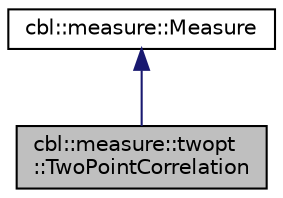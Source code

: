 digraph "cbl::measure::twopt::TwoPointCorrelation"
{
  edge [fontname="Helvetica",fontsize="10",labelfontname="Helvetica",labelfontsize="10"];
  node [fontname="Helvetica",fontsize="10",shape=record];
  Node17 [label="cbl::measure::twopt\l::TwoPointCorrelation",height=0.2,width=0.4,color="black", fillcolor="grey75", style="filled", fontcolor="black"];
  Node18 -> Node17 [dir="back",color="midnightblue",fontsize="10",style="solid",fontname="Helvetica"];
  Node18 [label="cbl::measure::Measure",height=0.2,width=0.4,color="black", fillcolor="white", style="filled",URL="$db/d0a/classcbl_1_1measure_1_1Measure.html",tooltip="The class Measure. "];
}
